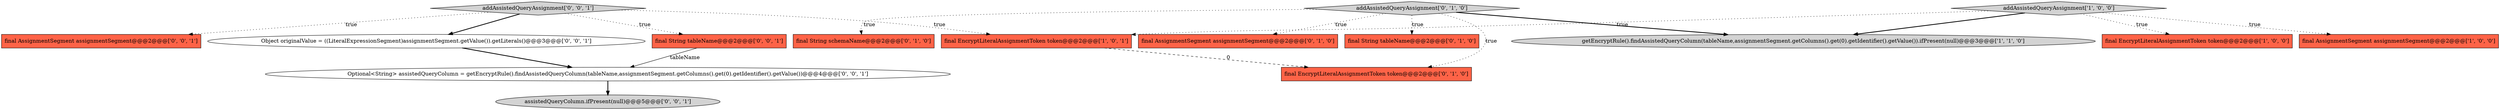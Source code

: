 digraph {
13 [style = filled, label = "Object originalValue = ((LiteralExpressionSegment)assignmentSegment.getValue()).getLiterals()@@@3@@@['0', '0', '1']", fillcolor = white, shape = ellipse image = "AAA0AAABBB3BBB"];
15 [style = filled, label = "assistedQueryColumn.ifPresent(null)@@@5@@@['0', '0', '1']", fillcolor = lightgray, shape = ellipse image = "AAA0AAABBB3BBB"];
8 [style = filled, label = "final String schemaName@@@2@@@['0', '1', '0']", fillcolor = tomato, shape = box image = "AAA0AAABBB2BBB"];
9 [style = filled, label = "final EncryptLiteralAssignmentToken token@@@2@@@['0', '1', '0']", fillcolor = tomato, shape = box image = "AAA1AAABBB2BBB"];
0 [style = filled, label = "final EncryptLiteralAssignmentToken token@@@2@@@['1', '0', '0']", fillcolor = tomato, shape = box image = "AAA0AAABBB1BBB"];
12 [style = filled, label = "Optional<String> assistedQueryColumn = getEncryptRule().findAssistedQueryColumn(tableName,assignmentSegment.getColumns().get(0).getIdentifier().getValue())@@@4@@@['0', '0', '1']", fillcolor = white, shape = ellipse image = "AAA0AAABBB3BBB"];
4 [style = filled, label = "addAssistedQueryAssignment['1', '0', '0']", fillcolor = lightgray, shape = diamond image = "AAA0AAABBB1BBB"];
7 [style = filled, label = "final AssignmentSegment assignmentSegment@@@2@@@['0', '1', '0']", fillcolor = tomato, shape = box image = "AAA0AAABBB2BBB"];
3 [style = filled, label = "final EncryptLiteralAssignmentToken token@@@2@@@['1', '0', '1']", fillcolor = tomato, shape = box image = "AAA0AAABBB1BBB"];
11 [style = filled, label = "final String tableName@@@2@@@['0', '0', '1']", fillcolor = tomato, shape = box image = "AAA0AAABBB3BBB"];
2 [style = filled, label = "final AssignmentSegment assignmentSegment@@@2@@@['1', '0', '0']", fillcolor = tomato, shape = box image = "AAA0AAABBB1BBB"];
10 [style = filled, label = "addAssistedQueryAssignment['0', '0', '1']", fillcolor = lightgray, shape = diamond image = "AAA0AAABBB3BBB"];
5 [style = filled, label = "final String tableName@@@2@@@['0', '1', '0']", fillcolor = tomato, shape = box image = "AAA0AAABBB2BBB"];
1 [style = filled, label = "getEncryptRule().findAssistedQueryColumn(tableName,assignmentSegment.getColumns().get(0).getIdentifier().getValue()).ifPresent(null)@@@3@@@['1', '1', '0']", fillcolor = lightgray, shape = ellipse image = "AAA0AAABBB1BBB"];
6 [style = filled, label = "addAssistedQueryAssignment['0', '1', '0']", fillcolor = lightgray, shape = diamond image = "AAA0AAABBB2BBB"];
14 [style = filled, label = "final AssignmentSegment assignmentSegment@@@2@@@['0', '0', '1']", fillcolor = tomato, shape = box image = "AAA0AAABBB3BBB"];
10->3 [style = dotted, label="true"];
6->1 [style = bold, label=""];
6->5 [style = dotted, label="true"];
4->1 [style = bold, label=""];
4->3 [style = dotted, label="true"];
13->12 [style = bold, label=""];
10->13 [style = bold, label=""];
6->9 [style = dotted, label="true"];
10->11 [style = dotted, label="true"];
3->9 [style = dashed, label="0"];
6->8 [style = dotted, label="true"];
12->15 [style = bold, label=""];
11->12 [style = solid, label="tableName"];
4->2 [style = dotted, label="true"];
4->0 [style = dotted, label="true"];
10->14 [style = dotted, label="true"];
6->7 [style = dotted, label="true"];
}
